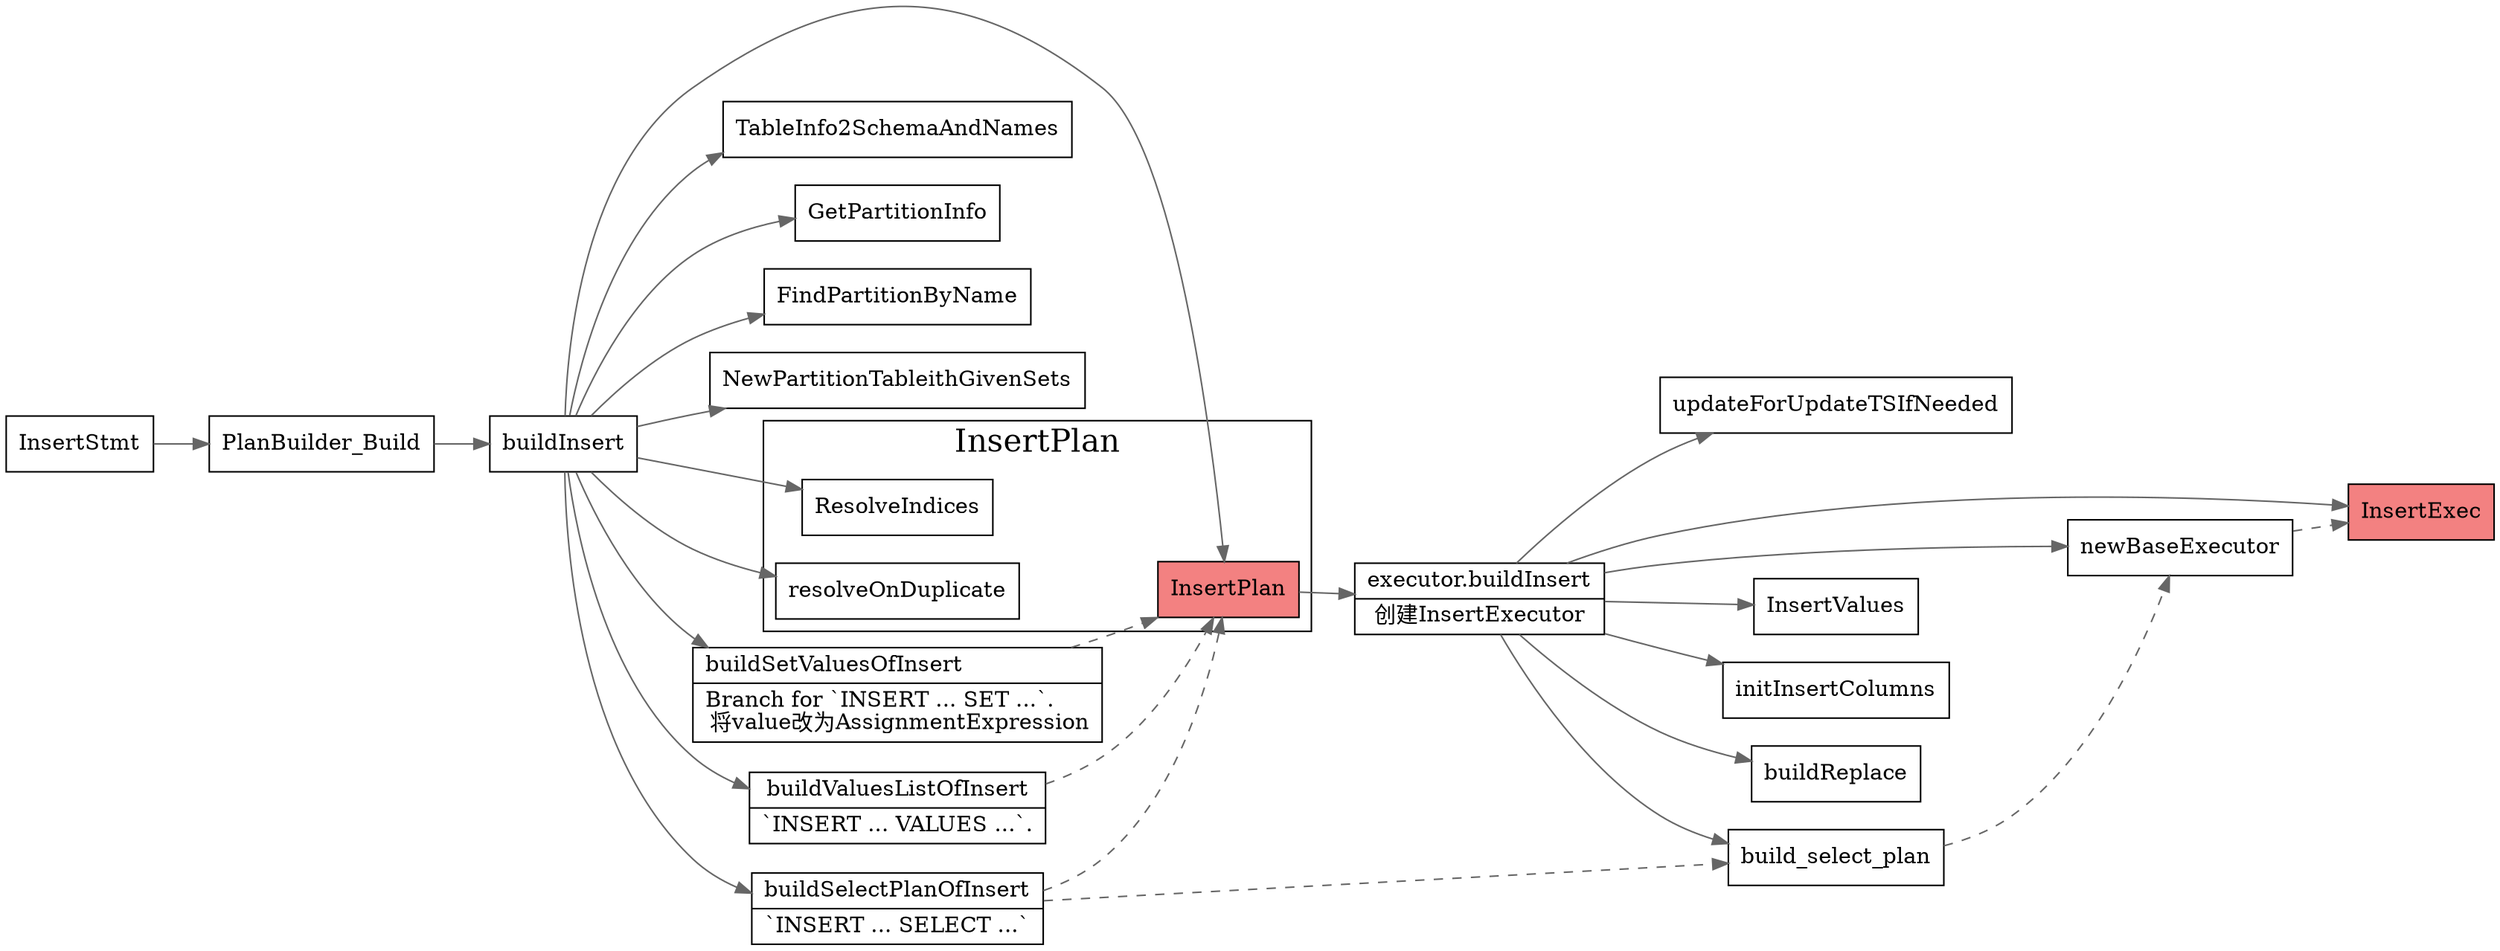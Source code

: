 digraph insert_stmt {
  node[shape=box];
  edge[color=gray40];
  newrank=true;
  rankdir=LR;
  InsertExec[
    shape="record";
    fillcolor="#f38181";
    style=filled;
    label="{{
      InsertExec
    }}";
  ];
  newBaseExecutor -> InsertExec[style=dashed];
  build_select_plan -> newBaseExecutor[style=dashed];

  InsertStmt -> PlanBuilder_Build -> buildInsert;
  InsertPlan[
    shape="record";
    label="{{
    Insert|
    Insert Plan
    }}";
  ];
  buildInsert -> {
    TableInfo2SchemaAndNames;
    InsertPlan;
    GetPartitionInfo;
    FindPartitionByName;
    NewPartitionTableithGivenSets;
    ResolveIndices;
    resolveOnDuplicate;
    buildSetValuesOfInsert[
      shape="record";
      label="{{
      buildSetValuesOfInsert\l|
		    Branch for `INSERT ... SET ...`.\l
        将value改为AssignmentExpression\l
      }}";
    ];
    buildValuesListOfInsert[
      shape="record";
      label="{{
      buildValuesListOfInsert|
		    `INSERT ... VALUES ...`.
      }}";
    ];
    buildSelectPlanOfInsert[
      shape="record";
      label="{{
      buildSelectPlanOfInsert|
      `INSERT ... SELECT ...`
      }}";
    ];
    InsertPlan[
      shape="record";
      fillcolor="#f38181";
      style=filled;
      label="{{
        InsertPlan
      }}";
    ];
    {
      buildSelectPlanOfInsert;
      buildValuesListOfInsert;
      buildSetValuesOfInsert;
    } -> InsertPlan[style=dashed];
  }
  subgraph cluster_InsertPlan {
    graph[label="InsertPlan";fontsize=20;];
    InsertPlan;
    ResolveIndices;
    resolveOnDuplicate;
  }
  InsertPlan -> executor_buildInsert;
  executor_buildInsert[
    shape="record";
    label="{{
      executor.buildInsert|
      创建InsertExecutor
    }}";
  ];
  buildSelectPlanOfInsert -> build_select_plan[style=dashed];
  executor_buildInsert -> {
    InsertValues;
    initInsertColumns;
    buildReplace;
    updateForUpdateTSIfNeeded;
    build_select_plan;
    newBaseExecutor;
    InsertExec;
  }
}
